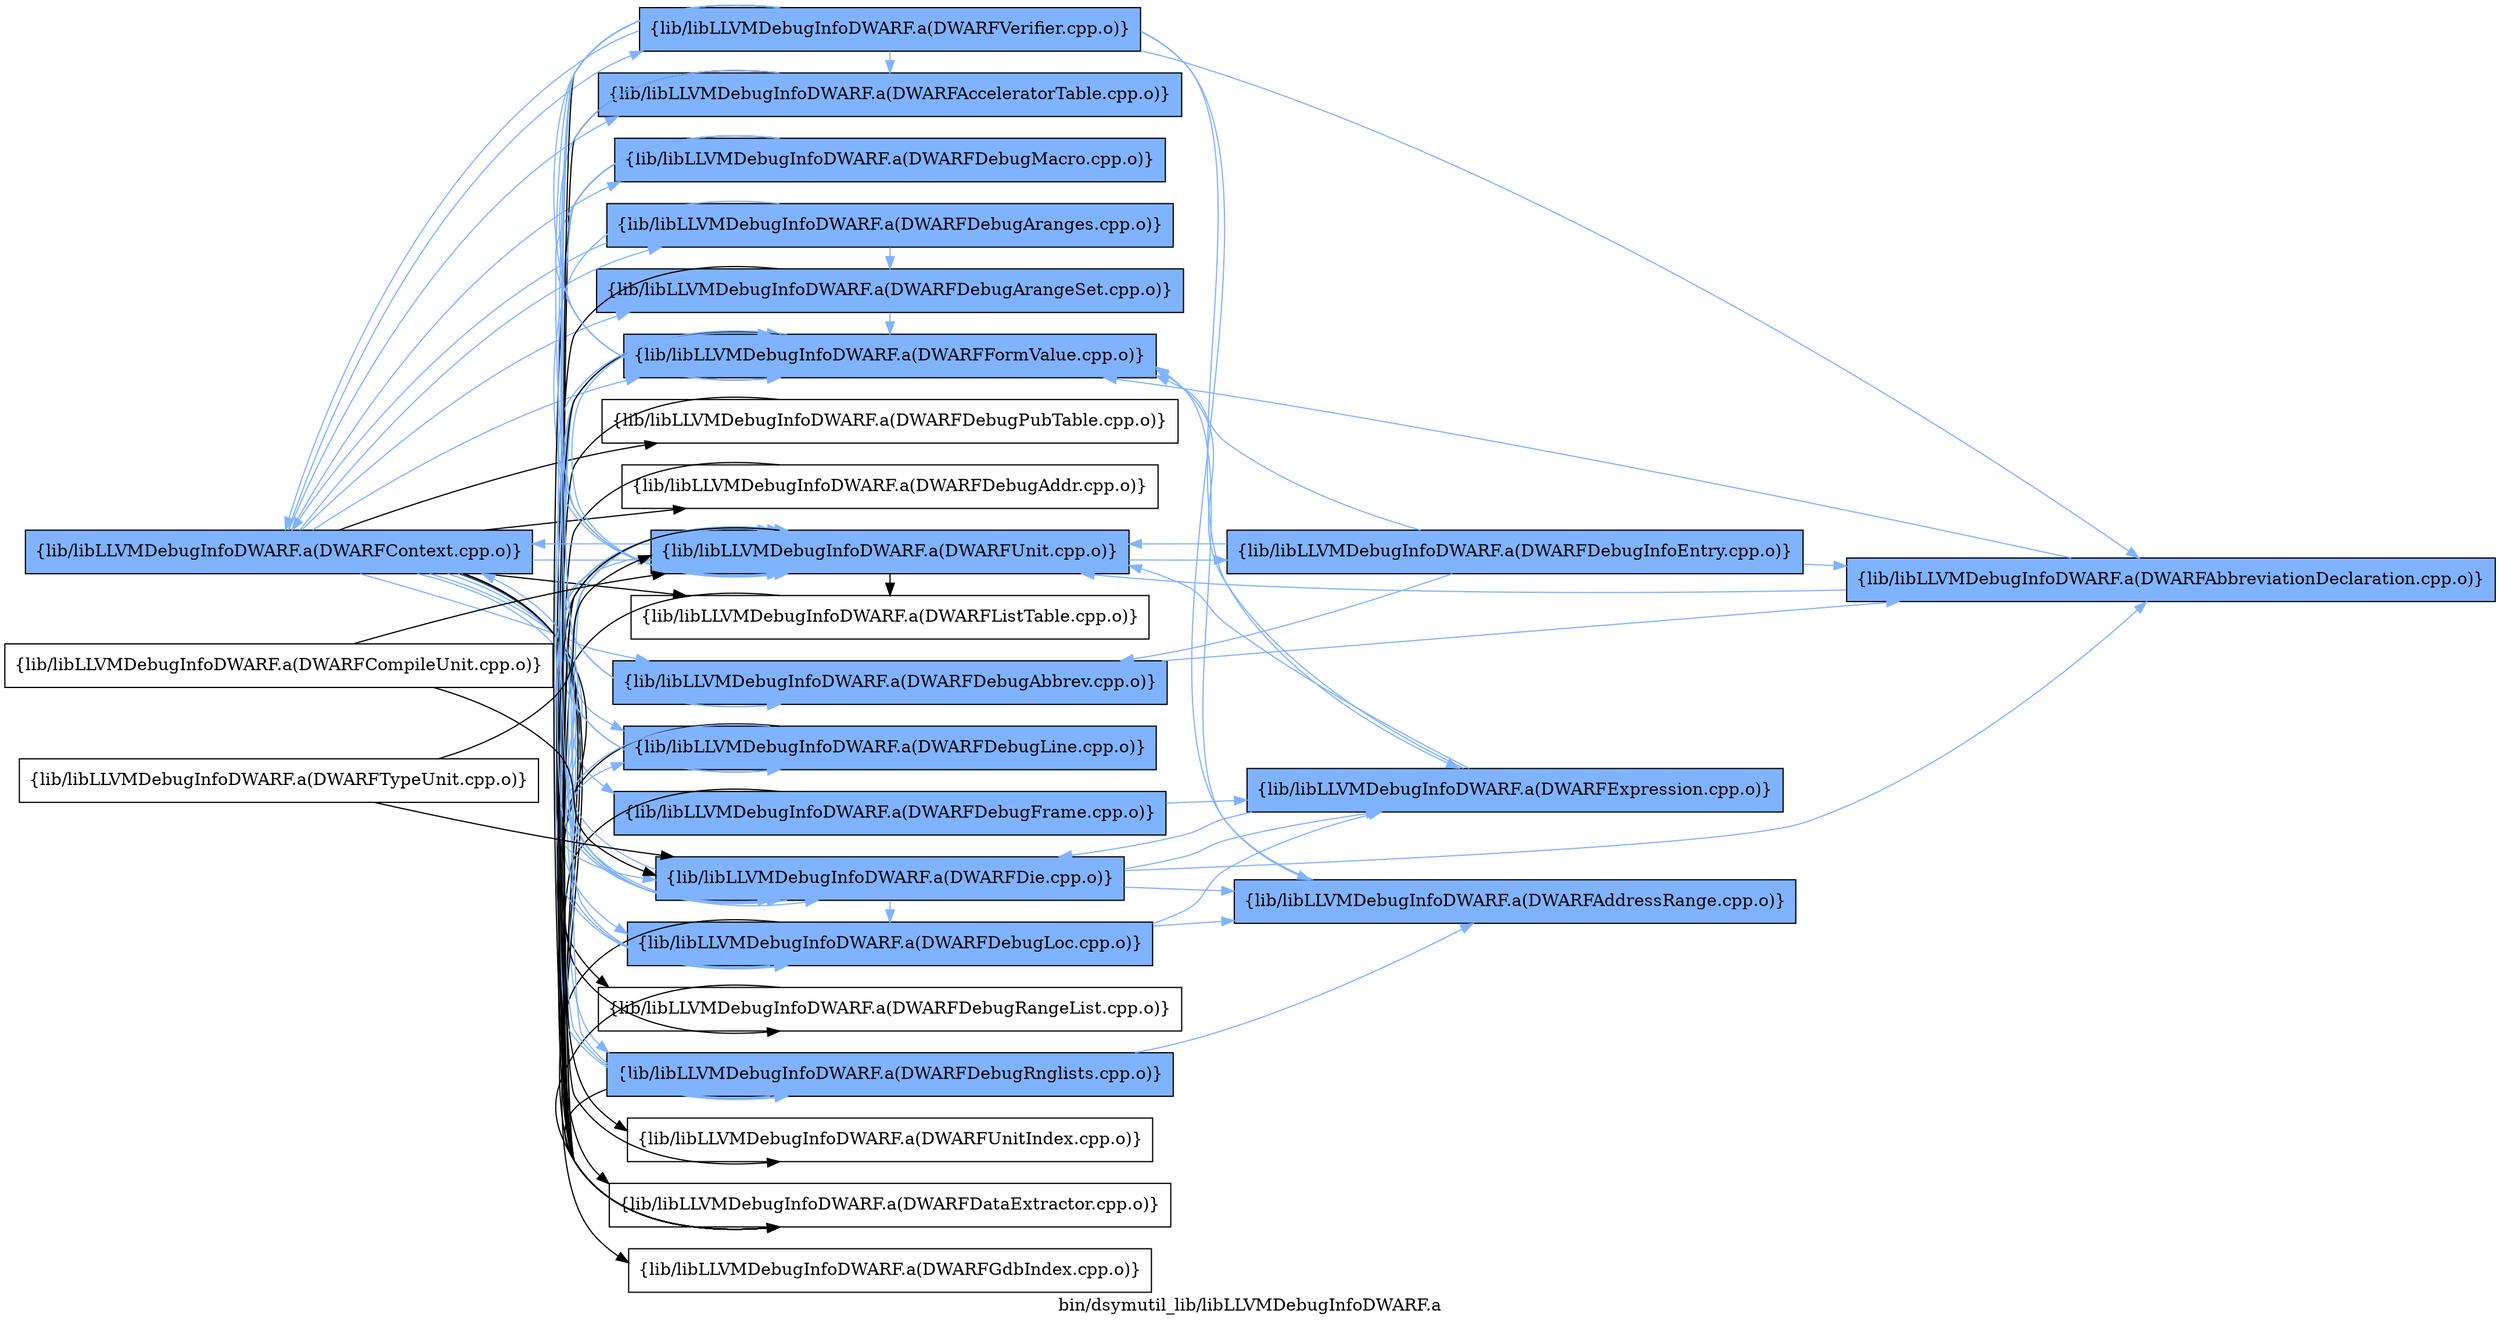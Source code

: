 digraph "bin/dsymutil_lib/libLLVMDebugInfoDWARF.a" {
	label="bin/dsymutil_lib/libLLVMDebugInfoDWARF.a";
	rankdir=LR;
	{ rank=same; Node0x5653fc4eabb8;  }
	{ rank=same; Node0x5653fc4ea528; Node0x5653fc4eaac8; Node0x5653fc4e9948; Node0x5653fc4ee0d8; Node0x5653fc4ee308; Node0x5653fc4edd68; Node0x5653fc4f1508; Node0x5653fc4eb748; Node0x5653fc4eb4c8; Node0x5653fc4ea488; Node0x5653fc4e98a8; Node0x5653fc4ee6c8; Node0x5653fc4ee128; Node0x5653fc4ed4a8; Node0x5653fc4ec5a8; Node0x5653fc4d4458; Node0x5653fc4d3dc8; Node0x5653fc4d3ff8; Node0x5653fc4d3918; Node0x5653fc4e0b68;  }
	{ rank=same; Node0x5653fc4eabb8;  }
	{ rank=same; Node0x5653fc4ea528; Node0x5653fc4eaac8; Node0x5653fc4e9948; Node0x5653fc4ee0d8; Node0x5653fc4ee308; Node0x5653fc4edd68; Node0x5653fc4f1508; Node0x5653fc4eb748; Node0x5653fc4eb4c8; Node0x5653fc4ea488; Node0x5653fc4e98a8; Node0x5653fc4ee6c8; Node0x5653fc4ee128; Node0x5653fc4ed4a8; Node0x5653fc4ec5a8; Node0x5653fc4d4458; Node0x5653fc4d3dc8; Node0x5653fc4d3ff8; Node0x5653fc4d3918; Node0x5653fc4e0b68;  }

	Node0x5653fc4eabb8 [shape=record,shape=box,group=1,style=filled,fillcolor="0.600000 0.5 1",label="{lib/libLLVMDebugInfoDWARF.a(DWARFContext.cpp.o)}"];
	Node0x5653fc4eabb8 -> Node0x5653fc4ea528[color="0.600000 0.5 1"];
	Node0x5653fc4eabb8 -> Node0x5653fc4eaac8;
	Node0x5653fc4eabb8 -> Node0x5653fc4e9948[color="0.600000 0.5 1"];
	Node0x5653fc4eabb8 -> Node0x5653fc4ee0d8;
	Node0x5653fc4eabb8 -> Node0x5653fc4ee308[color="0.600000 0.5 1"];
	Node0x5653fc4eabb8 -> Node0x5653fc4edd68[color="0.600000 0.5 1"];
	Node0x5653fc4eabb8 -> Node0x5653fc4f1508[color="0.600000 0.5 1"];
	Node0x5653fc4eabb8 -> Node0x5653fc4eb748[color="0.600000 0.5 1"];
	Node0x5653fc4eabb8 -> Node0x5653fc4eb4c8[color="0.600000 0.5 1"];
	Node0x5653fc4eabb8 -> Node0x5653fc4ea488[color="0.600000 0.5 1"];
	Node0x5653fc4eabb8 -> Node0x5653fc4e98a8;
	Node0x5653fc4eabb8 -> Node0x5653fc4ee6c8;
	Node0x5653fc4eabb8 -> Node0x5653fc4ee128[color="0.600000 0.5 1"];
	Node0x5653fc4eabb8 -> Node0x5653fc4ed4a8[color="0.600000 0.5 1"];
	Node0x5653fc4eabb8 -> Node0x5653fc4ec5a8[color="0.600000 0.5 1"];
	Node0x5653fc4eabb8 -> Node0x5653fc4d4458;
	Node0x5653fc4eabb8 -> Node0x5653fc4d3dc8;
	Node0x5653fc4eabb8 -> Node0x5653fc4d3ff8;
	Node0x5653fc4eabb8 -> Node0x5653fc4d3918[color="0.600000 0.5 1"];
	Node0x5653fc4eabb8 -> Node0x5653fc4e0b68[color="0.600000 0.5 1"];
	Node0x5653fc4ebdd8 [shape=record,shape=box,group=1,style=filled,fillcolor="0.600000 0.5 1",label="{lib/libLLVMDebugInfoDWARF.a(DWARFAbbreviationDeclaration.cpp.o)}"];
	Node0x5653fc4ebdd8 -> Node0x5653fc4ec5a8[color="0.600000 0.5 1"];
	Node0x5653fc4ebdd8 -> Node0x5653fc4d3918[color="0.600000 0.5 1"];
	Node0x5653fc4ed4a8 [shape=record,shape=box,group=1,style=filled,fillcolor="0.600000 0.5 1",label="{lib/libLLVMDebugInfoDWARF.a(DWARFDie.cpp.o)}"];
	Node0x5653fc4ed4a8 -> Node0x5653fc4ebdd8[color="0.600000 0.5 1"];
	Node0x5653fc4ed4a8 -> Node0x5653fc4eabb8[color="0.600000 0.5 1"];
	Node0x5653fc4ed4a8 -> Node0x5653fc4eb748[color="0.600000 0.5 1"];
	Node0x5653fc4ed4a8 -> Node0x5653fc4eb4c8[color="0.600000 0.5 1"];
	Node0x5653fc4ed4a8 -> Node0x5653fc4ea7f8[color="0.600000 0.5 1"];
	Node0x5653fc4ed4a8 -> Node0x5653fc4ed228[color="0.600000 0.5 1"];
	Node0x5653fc4ed4a8 -> Node0x5653fc4ec5a8[color="0.600000 0.5 1"];
	Node0x5653fc4ed4a8 -> Node0x5653fc4d3918[color="0.600000 0.5 1"];
	Node0x5653fc4ec5a8 [shape=record,shape=box,group=1,style=filled,fillcolor="0.600000 0.5 1",label="{lib/libLLVMDebugInfoDWARF.a(DWARFFormValue.cpp.o)}"];
	Node0x5653fc4ec5a8 -> Node0x5653fc4eaac8;
	Node0x5653fc4ec5a8 -> Node0x5653fc4d3918[color="0.600000 0.5 1"];
	Node0x5653fc4d3918 [shape=record,shape=box,group=1,style=filled,fillcolor="0.600000 0.5 1",label="{lib/libLLVMDebugInfoDWARF.a(DWARFUnit.cpp.o)}"];
	Node0x5653fc4d3918 -> Node0x5653fc4eabb8[color="0.600000 0.5 1"];
	Node0x5653fc4d3918 -> Node0x5653fc4eaac8;
	Node0x5653fc4d3918 -> Node0x5653fc4e9948[color="0.600000 0.5 1"];
	Node0x5653fc4d3918 -> Node0x5653fc4eb4c8[color="0.600000 0.5 1"];
	Node0x5653fc4d3918 -> Node0x5653fc4ee6c8;
	Node0x5653fc4d3918 -> Node0x5653fc4ee128[color="0.600000 0.5 1"];
	Node0x5653fc4d3918 -> Node0x5653fc4ed4a8[color="0.600000 0.5 1"];
	Node0x5653fc4d3918 -> Node0x5653fc4ec5a8[color="0.600000 0.5 1"];
	Node0x5653fc4d3918 -> Node0x5653fc4d3dc8;
	Node0x5653fc4d3918 -> Node0x5653fc4d3ff8;
	Node0x5653fc4d3918 -> Node0x5653fc4e1d38[color="0.600000 0.5 1"];
	Node0x5653fc4ed228 [shape=record,shape=box,group=1,style=filled,fillcolor="0.600000 0.5 1",label="{lib/libLLVMDebugInfoDWARF.a(DWARFExpression.cpp.o)}"];
	Node0x5653fc4ed228 -> Node0x5653fc4ed4a8[color="0.600000 0.5 1"];
	Node0x5653fc4ed228 -> Node0x5653fc4ec5a8[color="0.600000 0.5 1"];
	Node0x5653fc4ed228 -> Node0x5653fc4d3918[color="0.600000 0.5 1"];
	Node0x5653fc4ea528 [shape=record,shape=box,group=1,style=filled,fillcolor="0.600000 0.5 1",label="{lib/libLLVMDebugInfoDWARF.a(DWARFAcceleratorTable.cpp.o)}"];
	Node0x5653fc4ea528 -> Node0x5653fc4eaac8;
	Node0x5653fc4ea528 -> Node0x5653fc4ec5a8[color="0.600000 0.5 1"];
	Node0x5653fc4eaac8 [shape=record,shape=box,group=0,label="{lib/libLLVMDebugInfoDWARF.a(DWARFDataExtractor.cpp.o)}"];
	Node0x5653fc4e9948 [shape=record,shape=box,group=1,style=filled,fillcolor="0.600000 0.5 1",label="{lib/libLLVMDebugInfoDWARF.a(DWARFDebugAbbrev.cpp.o)}"];
	Node0x5653fc4e9948 -> Node0x5653fc4ebdd8[color="0.600000 0.5 1"];
	Node0x5653fc4ee0d8 [shape=record,shape=box,group=0,label="{lib/libLLVMDebugInfoDWARF.a(DWARFDebugAddr.cpp.o)}"];
	Node0x5653fc4ee0d8 -> Node0x5653fc4eaac8;
	Node0x5653fc4ee308 [shape=record,shape=box,group=1,style=filled,fillcolor="0.600000 0.5 1",label="{lib/libLLVMDebugInfoDWARF.a(DWARFDebugArangeSet.cpp.o)}"];
	Node0x5653fc4ee308 -> Node0x5653fc4eaac8;
	Node0x5653fc4ee308 -> Node0x5653fc4ec5a8[color="0.600000 0.5 1"];
	Node0x5653fc4edd68 [shape=record,shape=box,group=1,style=filled,fillcolor="0.600000 0.5 1",label="{lib/libLLVMDebugInfoDWARF.a(DWARFDebugAranges.cpp.o)}"];
	Node0x5653fc4edd68 -> Node0x5653fc4eabb8[color="0.600000 0.5 1"];
	Node0x5653fc4edd68 -> Node0x5653fc4ee308[color="0.600000 0.5 1"];
	Node0x5653fc4edd68 -> Node0x5653fc4d3918[color="0.600000 0.5 1"];
	Node0x5653fc4f1508 [shape=record,shape=box,group=1,style=filled,fillcolor="0.600000 0.5 1",label="{lib/libLLVMDebugInfoDWARF.a(DWARFDebugFrame.cpp.o)}"];
	Node0x5653fc4f1508 -> Node0x5653fc4eaac8;
	Node0x5653fc4f1508 -> Node0x5653fc4ed228[color="0.600000 0.5 1"];
	Node0x5653fc4eb748 [shape=record,shape=box,group=1,style=filled,fillcolor="0.600000 0.5 1",label="{lib/libLLVMDebugInfoDWARF.a(DWARFDebugLine.cpp.o)}"];
	Node0x5653fc4eb748 -> Node0x5653fc4eaac8;
	Node0x5653fc4eb748 -> Node0x5653fc4ed4a8[color="0.600000 0.5 1"];
	Node0x5653fc4eb748 -> Node0x5653fc4ec5a8[color="0.600000 0.5 1"];
	Node0x5653fc4eb748 -> Node0x5653fc4d3918[color="0.600000 0.5 1"];
	Node0x5653fc4eb4c8 [shape=record,shape=box,group=1,style=filled,fillcolor="0.600000 0.5 1",label="{lib/libLLVMDebugInfoDWARF.a(DWARFDebugLoc.cpp.o)}"];
	Node0x5653fc4eb4c8 -> Node0x5653fc4eaac8;
	Node0x5653fc4eb4c8 -> Node0x5653fc4ea7f8[color="0.600000 0.5 1"];
	Node0x5653fc4eb4c8 -> Node0x5653fc4ed228[color="0.600000 0.5 1"];
	Node0x5653fc4eb4c8 -> Node0x5653fc4ec5a8[color="0.600000 0.5 1"];
	Node0x5653fc4eb4c8 -> Node0x5653fc4d3918[color="0.600000 0.5 1"];
	Node0x5653fc4ea488 [shape=record,shape=box,group=1,style=filled,fillcolor="0.600000 0.5 1",label="{lib/libLLVMDebugInfoDWARF.a(DWARFDebugMacro.cpp.o)}"];
	Node0x5653fc4ea488 -> Node0x5653fc4eaac8;
	Node0x5653fc4ea488 -> Node0x5653fc4ed4a8[color="0.600000 0.5 1"];
	Node0x5653fc4ea488 -> Node0x5653fc4ec5a8[color="0.600000 0.5 1"];
	Node0x5653fc4ea488 -> Node0x5653fc4d3918[color="0.600000 0.5 1"];
	Node0x5653fc4e98a8 [shape=record,shape=box,group=0,label="{lib/libLLVMDebugInfoDWARF.a(DWARFDebugPubTable.cpp.o)}"];
	Node0x5653fc4e98a8 -> Node0x5653fc4eaac8;
	Node0x5653fc4ee6c8 [shape=record,shape=box,group=0,label="{lib/libLLVMDebugInfoDWARF.a(DWARFDebugRangeList.cpp.o)}"];
	Node0x5653fc4ee6c8 -> Node0x5653fc4eaac8;
	Node0x5653fc4ee128 [shape=record,shape=box,group=1,style=filled,fillcolor="0.600000 0.5 1",label="{lib/libLLVMDebugInfoDWARF.a(DWARFDebugRnglists.cpp.o)}"];
	Node0x5653fc4ee128 -> Node0x5653fc4eaac8;
	Node0x5653fc4ee128 -> Node0x5653fc4ea7f8[color="0.600000 0.5 1"];
	Node0x5653fc4ee128 -> Node0x5653fc4ec5a8[color="0.600000 0.5 1"];
	Node0x5653fc4ee128 -> Node0x5653fc4d3918[color="0.600000 0.5 1"];
	Node0x5653fc4d4458 [shape=record,shape=box,group=0,label="{lib/libLLVMDebugInfoDWARF.a(DWARFGdbIndex.cpp.o)}"];
	Node0x5653fc4d3dc8 [shape=record,shape=box,group=0,label="{lib/libLLVMDebugInfoDWARF.a(DWARFListTable.cpp.o)}"];
	Node0x5653fc4d3dc8 -> Node0x5653fc4eaac8;
	Node0x5653fc4d3ff8 [shape=record,shape=box,group=0,label="{lib/libLLVMDebugInfoDWARF.a(DWARFUnitIndex.cpp.o)}"];
	Node0x5653fc4e0b68 [shape=record,shape=box,group=1,style=filled,fillcolor="0.600000 0.5 1",label="{lib/libLLVMDebugInfoDWARF.a(DWARFVerifier.cpp.o)}"];
	Node0x5653fc4e0b68 -> Node0x5653fc4ebdd8[color="0.600000 0.5 1"];
	Node0x5653fc4e0b68 -> Node0x5653fc4eabb8[color="0.600000 0.5 1"];
	Node0x5653fc4e0b68 -> Node0x5653fc4ea528[color="0.600000 0.5 1"];
	Node0x5653fc4e0b68 -> Node0x5653fc4eaac8;
	Node0x5653fc4e0b68 -> Node0x5653fc4e9948[color="0.600000 0.5 1"];
	Node0x5653fc4e0b68 -> Node0x5653fc4eb748[color="0.600000 0.5 1"];
	Node0x5653fc4e0b68 -> Node0x5653fc4ea7f8[color="0.600000 0.5 1"];
	Node0x5653fc4e0b68 -> Node0x5653fc4ed4a8[color="0.600000 0.5 1"];
	Node0x5653fc4e0b68 -> Node0x5653fc4ed228[color="0.600000 0.5 1"];
	Node0x5653fc4e0b68 -> Node0x5653fc4ec5a8[color="0.600000 0.5 1"];
	Node0x5653fc4e0b68 -> Node0x5653fc4d3918[color="0.600000 0.5 1"];
	Node0x5653fc4ea7f8 [shape=record,shape=box,group=1,style=filled,fillcolor="0.600000 0.5 1",label="{lib/libLLVMDebugInfoDWARF.a(DWARFAddressRange.cpp.o)}"];
	Node0x5653fc4ea7f8 -> Node0x5653fc4ec5a8[color="0.600000 0.5 1"];
	Node0x5653fc4e1d38 [shape=record,shape=box,group=1,style=filled,fillcolor="0.600000 0.5 1",label="{lib/libLLVMDebugInfoDWARF.a(DWARFDebugInfoEntry.cpp.o)}"];
	Node0x5653fc4e1d38 -> Node0x5653fc4ebdd8[color="0.600000 0.5 1"];
	Node0x5653fc4e1d38 -> Node0x5653fc4e9948[color="0.600000 0.5 1"];
	Node0x5653fc4e1d38 -> Node0x5653fc4ec5a8[color="0.600000 0.5 1"];
	Node0x5653fc4e1d38 -> Node0x5653fc4d3918[color="0.600000 0.5 1"];
	Node0x5653fc4e1b58 [shape=record,shape=box,group=0,label="{lib/libLLVMDebugInfoDWARF.a(DWARFTypeUnit.cpp.o)}"];
	Node0x5653fc4e1b58 -> Node0x5653fc4ed4a8;
	Node0x5653fc4e1b58 -> Node0x5653fc4d3918;
	Node0x5653fc4e0e38 [shape=record,shape=box,group=0,label="{lib/libLLVMDebugInfoDWARF.a(DWARFCompileUnit.cpp.o)}"];
	Node0x5653fc4e0e38 -> Node0x5653fc4ed4a8;
	Node0x5653fc4e0e38 -> Node0x5653fc4d3918;
}
